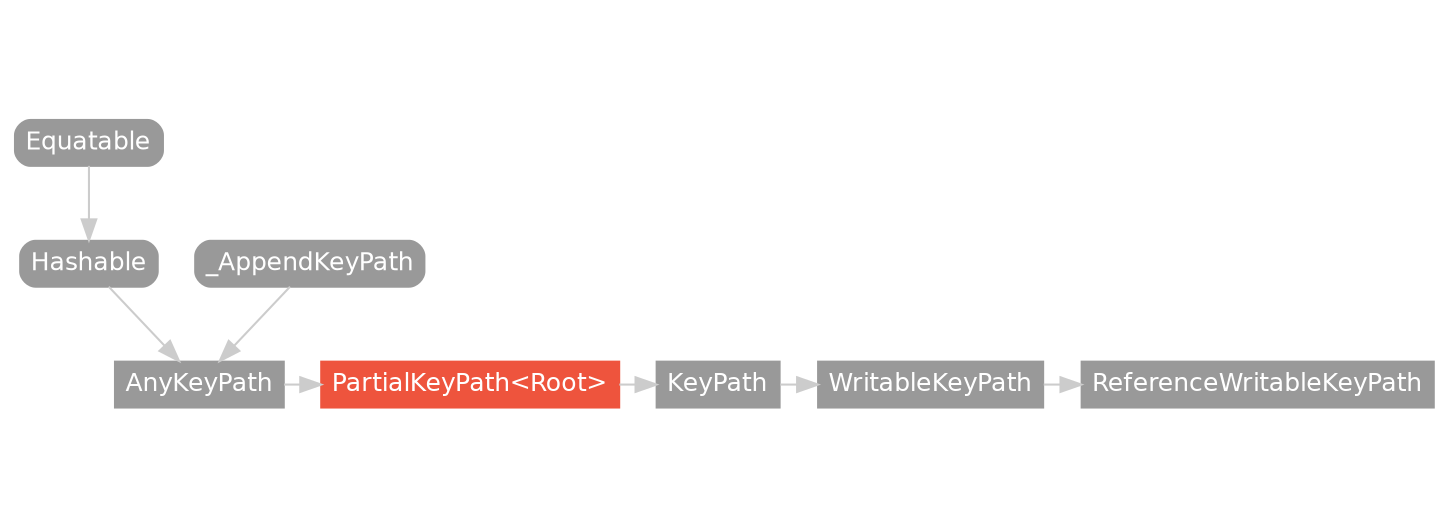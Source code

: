 strict digraph "PartialKeyPath<Root> - Type Hierarchy - SwiftDoc.org" {
    pad="0.1,0.8"
    node [shape=box, style="filled,rounded", color="#999999", fillcolor="#999999", fontcolor=white, fontname=Helvetica, fontnames="Helvetica,sansserif", fontsize=12, margin="0.07,0.05", height="0.3"]
    edge [color="#cccccc"]
    "AnyKeyPath" [URL="/type/AnyKeyPath/hierarchy/", style=filled]
    "Equatable" [URL="/protocol/Equatable/hierarchy/"]
    "Hashable" [URL="/protocol/Hashable/hierarchy/"]
    "KeyPath" [URL="/type/KeyPath/hierarchy/", style=filled]
    "PartialKeyPath<Root>" [URL="/type/PartialKeyPath/", style="filled", fillcolor="#ee543d", color="#ee543d"]
    "ReferenceWritableKeyPath" [URL="/type/ReferenceWritableKeyPath/hierarchy/", style=filled]
    "WritableKeyPath" [URL="/type/WritableKeyPath/hierarchy/", style=filled]
    "_AppendKeyPath" [URL="/protocol/_AppendKeyPath/hierarchy/"]    "PartialKeyPath<Root>" -> "KeyPath"
    "KeyPath" -> "WritableKeyPath"
    "WritableKeyPath" -> "ReferenceWritableKeyPath"
    "AnyKeyPath" -> "PartialKeyPath<Root>"
    "Hashable" -> "AnyKeyPath"
    "_AppendKeyPath" -> "AnyKeyPath"
    "Equatable" -> "Hashable"
    subgraph Types {
        rank = max; "PartialKeyPath<Root>"; "KeyPath"; "WritableKeyPath"; "ReferenceWritableKeyPath"; "AnyKeyPath";
    }
}
